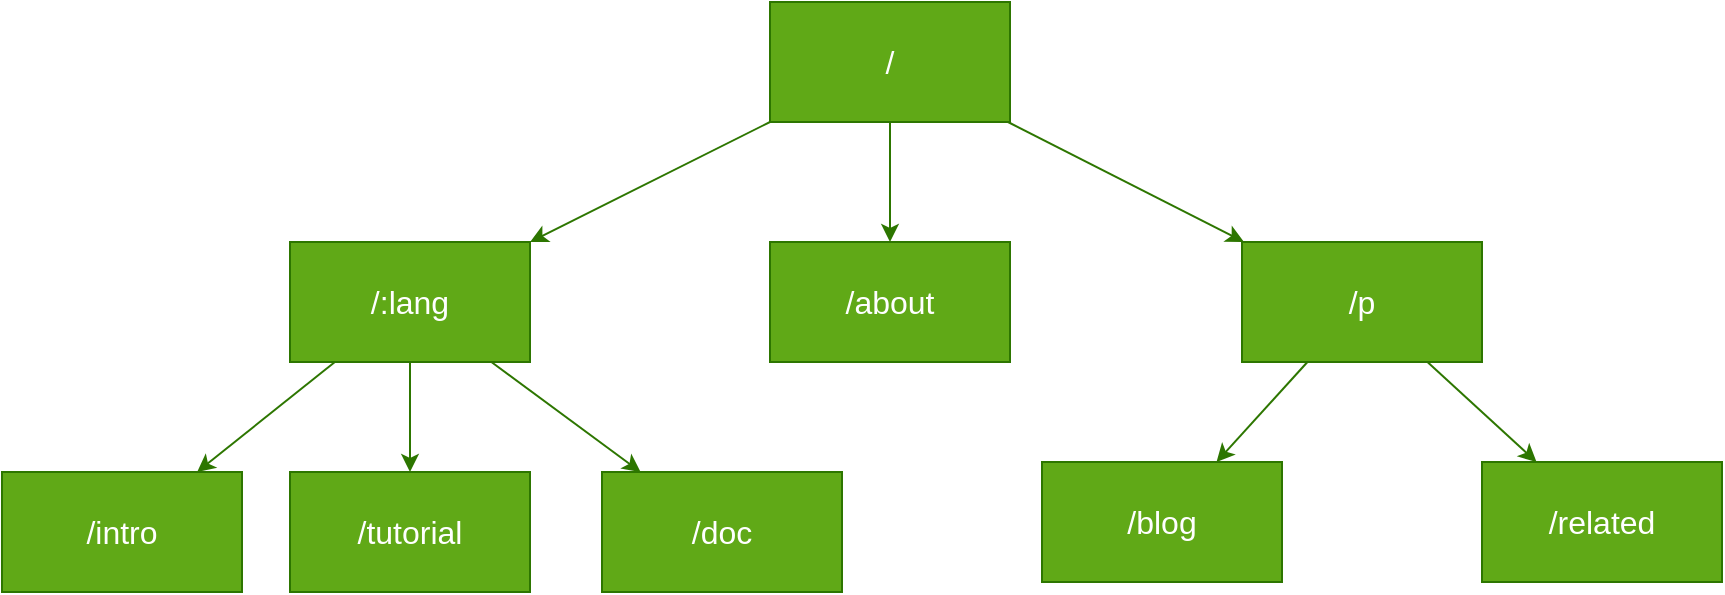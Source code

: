 <mxfile>
    <diagram id="A3pGQ6pnM1hGBTShYLFp" name="trie 树">
        <mxGraphModel dx="1883" dy="800" grid="1" gridSize="10" guides="1" tooltips="1" connect="1" arrows="1" fold="1" page="1" pageScale="1" pageWidth="827" pageHeight="1169" math="0" shadow="0">
            <root>
                <mxCell id="0"/>
                <mxCell id="1" parent="0"/>
                <mxCell id="5" value="" style="edgeStyle=none;html=1;fontSize=16;fontColor=#FFFFFF;fillColor=#60a917;strokeColor=#2D7600;" edge="1" parent="1" source="3" target="4">
                    <mxGeometry relative="1" as="geometry"/>
                </mxCell>
                <mxCell id="13" value="" style="edgeStyle=none;html=1;fontSize=16;fontColor=#FFFFFF;fillColor=#60a917;strokeColor=#2D7600;" edge="1" parent="1" source="3" target="12">
                    <mxGeometry relative="1" as="geometry"/>
                </mxCell>
                <mxCell id="16" value="" style="edgeStyle=none;html=1;fontSize=16;fontColor=#FFFFFF;fillColor=#60a917;strokeColor=#2D7600;" edge="1" parent="1" source="3" target="15">
                    <mxGeometry relative="1" as="geometry"/>
                </mxCell>
                <mxCell id="3" value="/" style="rounded=0;whiteSpace=wrap;html=1;fontSize=16;fillColor=#60a917;strokeColor=#2D7600;fontColor=#ffffff;" vertex="1" parent="1">
                    <mxGeometry x="-116" y="160" width="120" height="60" as="geometry"/>
                </mxCell>
                <mxCell id="7" value="" style="edgeStyle=none;html=1;fontSize=16;fontColor=#FFFFFF;fillColor=#60a917;strokeColor=#2D7600;" edge="1" parent="1" source="4" target="6">
                    <mxGeometry relative="1" as="geometry"/>
                </mxCell>
                <mxCell id="9" value="" style="edgeStyle=none;html=1;fontSize=16;fontColor=#FFFFFF;fillColor=#60a917;strokeColor=#2D7600;" edge="1" parent="1" source="4" target="8">
                    <mxGeometry relative="1" as="geometry"/>
                </mxCell>
                <mxCell id="11" value="" style="edgeStyle=none;html=1;fontSize=16;fontColor=#FFFFFF;fillColor=#60a917;strokeColor=#2D7600;" edge="1" parent="1" source="4" target="10">
                    <mxGeometry relative="1" as="geometry"/>
                </mxCell>
                <mxCell id="4" value="/:lang" style="whiteSpace=wrap;html=1;fontSize=16;rounded=0;fillColor=#60a917;strokeColor=#2D7600;fontColor=#ffffff;" vertex="1" parent="1">
                    <mxGeometry x="-356" y="280" width="120" height="60" as="geometry"/>
                </mxCell>
                <mxCell id="6" value="/intro" style="whiteSpace=wrap;html=1;fontSize=16;rounded=0;fillColor=#60a917;strokeColor=#2D7600;fontColor=#ffffff;" vertex="1" parent="1">
                    <mxGeometry x="-500" y="395" width="120" height="60" as="geometry"/>
                </mxCell>
                <mxCell id="8" value="/tutorial" style="whiteSpace=wrap;html=1;fontSize=16;rounded=0;fillColor=#60a917;strokeColor=#2D7600;fontColor=#ffffff;" vertex="1" parent="1">
                    <mxGeometry x="-356" y="395" width="120" height="60" as="geometry"/>
                </mxCell>
                <mxCell id="10" value="/doc" style="whiteSpace=wrap;html=1;fontSize=16;rounded=0;fillColor=#60a917;strokeColor=#2D7600;fontColor=#ffffff;" vertex="1" parent="1">
                    <mxGeometry x="-200" y="395" width="120" height="60" as="geometry"/>
                </mxCell>
                <mxCell id="12" value="/about" style="whiteSpace=wrap;html=1;fontSize=16;rounded=0;fillColor=#60a917;strokeColor=#2D7600;fontColor=#ffffff;" vertex="1" parent="1">
                    <mxGeometry x="-116" y="280" width="120" height="60" as="geometry"/>
                </mxCell>
                <mxCell id="18" value="" style="edgeStyle=none;html=1;fontSize=16;fontColor=#FFFFFF;fillColor=#60a917;strokeColor=#2D7600;" edge="1" parent="1" source="15" target="17">
                    <mxGeometry relative="1" as="geometry"/>
                </mxCell>
                <mxCell id="20" value="" style="edgeStyle=none;html=1;fontSize=16;fontColor=#FFFFFF;fillColor=#60a917;strokeColor=#2D7600;" edge="1" parent="1" source="15" target="19">
                    <mxGeometry relative="1" as="geometry"/>
                </mxCell>
                <mxCell id="15" value="/p&lt;br&gt;" style="whiteSpace=wrap;html=1;fontSize=16;rounded=0;fillColor=#60a917;strokeColor=#2D7600;fontColor=#ffffff;" vertex="1" parent="1">
                    <mxGeometry x="120" y="280" width="120" height="60" as="geometry"/>
                </mxCell>
                <mxCell id="17" value="/blog" style="whiteSpace=wrap;html=1;fontSize=16;rounded=0;fillColor=#60a917;strokeColor=#2D7600;fontColor=#ffffff;" vertex="1" parent="1">
                    <mxGeometry x="20" y="390" width="120" height="60" as="geometry"/>
                </mxCell>
                <mxCell id="19" value="/related" style="whiteSpace=wrap;html=1;fontSize=16;rounded=0;fillColor=#60a917;strokeColor=#2D7600;fontColor=#ffffff;" vertex="1" parent="1">
                    <mxGeometry x="240" y="390" width="120" height="60" as="geometry"/>
                </mxCell>
            </root>
        </mxGraphModel>
    </diagram>
</mxfile>